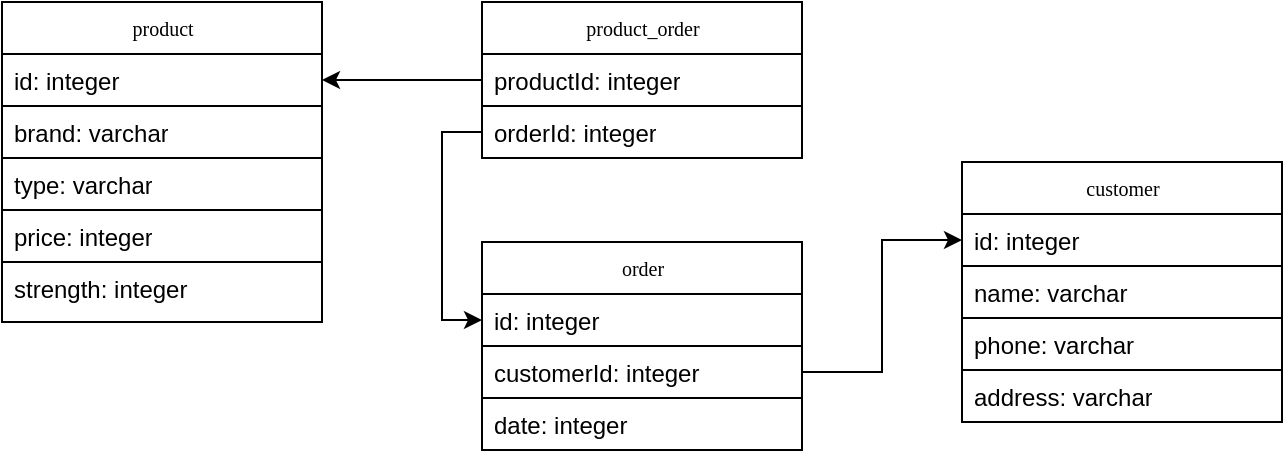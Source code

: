 <mxfile version="18.0.6" type="device"><diagram name="Page-1" id="c4acf3e9-155e-7222-9cf6-157b1a14988f"><mxGraphModel dx="1611" dy="567" grid="1" gridSize="10" guides="1" tooltips="1" connect="1" arrows="1" fold="1" page="1" pageScale="1" pageWidth="850" pageHeight="1100" background="none" math="0" shadow="0"><root><mxCell id="0"/><mxCell id="1" parent="0"/><mxCell id="17acba5748e5396b-20" value="product" style="swimlane;html=1;fontStyle=0;childLayout=stackLayout;horizontal=1;startSize=26;fillColor=default;horizontalStack=0;resizeParent=1;resizeLast=0;collapsible=1;marginBottom=0;swimlaneFillColor=#ffffff;rounded=0;shadow=0;comic=0;labelBackgroundColor=none;strokeWidth=1;fontFamily=Verdana;fontSize=10;align=center;" parent="1" vertex="1"><mxGeometry x="-760" y="120" width="160" height="160" as="geometry"/></mxCell><mxCell id="17acba5748e5396b-24" value="id: integer" style="text;html=1;strokeColor=default;fillColor=none;align=left;verticalAlign=top;spacingLeft=4;spacingRight=4;whiteSpace=wrap;overflow=hidden;rotatable=0;points=[[0,0.5],[1,0.5]];portConstraint=eastwest;" parent="17acba5748e5396b-20" vertex="1"><mxGeometry y="26" width="160" height="26" as="geometry"/></mxCell><mxCell id="17acba5748e5396b-26" value="brand: varchar" style="text;html=1;strokeColor=default;fillColor=none;align=left;verticalAlign=top;spacingLeft=4;spacingRight=4;whiteSpace=wrap;overflow=hidden;rotatable=0;points=[[0,0.5],[1,0.5]];portConstraint=eastwest;" parent="17acba5748e5396b-20" vertex="1"><mxGeometry y="52" width="160" height="26" as="geometry"/></mxCell><mxCell id="6i3LwVpt3Amo8xttEoV4-13" value="type: varchar" style="text;html=1;strokeColor=default;fillColor=none;align=left;verticalAlign=top;spacingLeft=4;spacingRight=4;whiteSpace=wrap;overflow=hidden;rotatable=0;points=[[0,0.5],[1,0.5]];portConstraint=eastwest;" parent="17acba5748e5396b-20" vertex="1"><mxGeometry y="78" width="160" height="26" as="geometry"/></mxCell><mxCell id="6i3LwVpt3Amo8xttEoV4-11" value="price: integer" style="text;html=1;strokeColor=default;fillColor=none;align=left;verticalAlign=top;spacingLeft=4;spacingRight=4;whiteSpace=wrap;overflow=hidden;rotatable=0;points=[[0,0.5],[1,0.5]];portConstraint=eastwest;" parent="17acba5748e5396b-20" vertex="1"><mxGeometry y="104" width="160" height="26" as="geometry"/></mxCell><mxCell id="6i3LwVpt3Amo8xttEoV4-12" value="strength: integer" style="text;html=1;strokeColor=default;fillColor=none;align=left;verticalAlign=top;spacingLeft=4;spacingRight=4;whiteSpace=wrap;overflow=hidden;rotatable=0;points=[[0,0.5],[1,0.5]];portConstraint=eastwest;" parent="17acba5748e5396b-20" vertex="1"><mxGeometry y="130" width="160" height="30" as="geometry"/></mxCell><mxCell id="6i3LwVpt3Amo8xttEoV4-15" value="customer" style="swimlane;html=1;fontStyle=0;childLayout=stackLayout;horizontal=1;startSize=26;fillColor=default;horizontalStack=0;resizeParent=1;resizeLast=0;collapsible=1;marginBottom=0;swimlaneFillColor=#ffffff;rounded=0;shadow=0;comic=0;labelBackgroundColor=none;strokeWidth=1;fontFamily=Verdana;fontSize=10;align=center;" parent="1" vertex="1"><mxGeometry x="-280" y="200" width="160" height="130" as="geometry"/></mxCell><mxCell id="6i3LwVpt3Amo8xttEoV4-16" value="id: integer" style="text;html=1;strokeColor=default;fillColor=none;align=left;verticalAlign=top;spacingLeft=4;spacingRight=4;whiteSpace=wrap;overflow=hidden;rotatable=0;points=[[0,0.5],[1,0.5]];portConstraint=eastwest;" parent="6i3LwVpt3Amo8xttEoV4-15" vertex="1"><mxGeometry y="26" width="160" height="26" as="geometry"/></mxCell><mxCell id="6i3LwVpt3Amo8xttEoV4-17" value="name: varchar" style="text;html=1;strokeColor=default;fillColor=none;align=left;verticalAlign=top;spacingLeft=4;spacingRight=4;whiteSpace=wrap;overflow=hidden;rotatable=0;points=[[0,0.5],[1,0.5]];portConstraint=eastwest;" parent="6i3LwVpt3Amo8xttEoV4-15" vertex="1"><mxGeometry y="52" width="160" height="26" as="geometry"/></mxCell><mxCell id="6i3LwVpt3Amo8xttEoV4-18" value="phone: varchar" style="text;html=1;strokeColor=default;fillColor=none;align=left;verticalAlign=top;spacingLeft=4;spacingRight=4;whiteSpace=wrap;overflow=hidden;rotatable=0;points=[[0,0.5],[1,0.5]];portConstraint=eastwest;" parent="6i3LwVpt3Amo8xttEoV4-15" vertex="1"><mxGeometry y="78" width="160" height="26" as="geometry"/></mxCell><mxCell id="6i3LwVpt3Amo8xttEoV4-20" value="address: varchar" style="text;html=1;strokeColor=default;fillColor=none;align=left;verticalAlign=top;spacingLeft=4;spacingRight=4;whiteSpace=wrap;overflow=hidden;rotatable=0;points=[[0,0.5],[1,0.5]];portConstraint=eastwest;" parent="6i3LwVpt3Amo8xttEoV4-15" vertex="1"><mxGeometry y="104" width="160" height="26" as="geometry"/></mxCell><mxCell id="6i3LwVpt3Amo8xttEoV4-22" value="order" style="swimlane;html=1;fontStyle=0;childLayout=stackLayout;horizontal=1;startSize=26;fillColor=default;horizontalStack=0;resizeParent=1;resizeLast=0;collapsible=1;marginBottom=0;swimlaneFillColor=#ffffff;rounded=0;shadow=0;comic=0;labelBackgroundColor=none;strokeWidth=1;fontFamily=Verdana;fontSize=10;align=center;" parent="1" vertex="1"><mxGeometry x="-520" y="240" width="160" height="104" as="geometry"/></mxCell><mxCell id="6i3LwVpt3Amo8xttEoV4-23" value="id: integer" style="text;html=1;strokeColor=default;fillColor=none;align=left;verticalAlign=top;spacingLeft=4;spacingRight=4;whiteSpace=wrap;overflow=hidden;rotatable=0;points=[[0,0.5],[1,0.5]];portConstraint=eastwest;" parent="6i3LwVpt3Amo8xttEoV4-22" vertex="1"><mxGeometry y="26" width="160" height="26" as="geometry"/></mxCell><mxCell id="6i3LwVpt3Amo8xttEoV4-45" value="customerId: integer" style="text;html=1;strokeColor=default;fillColor=none;align=left;verticalAlign=top;spacingLeft=4;spacingRight=4;whiteSpace=wrap;overflow=hidden;rotatable=0;points=[[0,0.5],[1,0.5]];portConstraint=eastwest;" parent="6i3LwVpt3Amo8xttEoV4-22" vertex="1"><mxGeometry y="52" width="160" height="26" as="geometry"/></mxCell><mxCell id="6i3LwVpt3Amo8xttEoV4-46" value="date: integer" style="text;html=1;strokeColor=default;fillColor=none;align=left;verticalAlign=top;spacingLeft=4;spacingRight=4;whiteSpace=wrap;overflow=hidden;rotatable=0;points=[[0,0.5],[1,0.5]];portConstraint=eastwest;" parent="6i3LwVpt3Amo8xttEoV4-22" vertex="1"><mxGeometry y="78" width="160" height="26" as="geometry"/></mxCell><mxCell id="6i3LwVpt3Amo8xttEoV4-34" value="product_order" style="swimlane;html=1;fontStyle=0;childLayout=stackLayout;horizontal=1;startSize=26;fillColor=default;horizontalStack=0;resizeParent=1;resizeLast=0;collapsible=1;marginBottom=0;swimlaneFillColor=#ffffff;rounded=0;shadow=0;comic=0;labelBackgroundColor=none;strokeWidth=1;fontFamily=Verdana;fontSize=10;align=center;" parent="1" vertex="1"><mxGeometry x="-520" y="120" width="160" height="78" as="geometry"/></mxCell><mxCell id="6i3LwVpt3Amo8xttEoV4-35" value="productId: integer" style="text;html=1;strokeColor=default;fillColor=none;align=left;verticalAlign=top;spacingLeft=4;spacingRight=4;whiteSpace=wrap;overflow=hidden;rotatable=0;points=[[0,0.5],[1,0.5]];portConstraint=eastwest;" parent="6i3LwVpt3Amo8xttEoV4-34" vertex="1"><mxGeometry y="26" width="160" height="26" as="geometry"/></mxCell><mxCell id="6i3LwVpt3Amo8xttEoV4-36" value="orderId: integer" style="text;html=1;strokeColor=none;fillColor=none;align=left;verticalAlign=top;spacingLeft=4;spacingRight=4;whiteSpace=wrap;overflow=hidden;rotatable=0;points=[[0,0.5],[1,0.5]];portConstraint=eastwest;" parent="6i3LwVpt3Amo8xttEoV4-34" vertex="1"><mxGeometry y="52" width="160" height="26" as="geometry"/></mxCell><mxCell id="6i3LwVpt3Amo8xttEoV4-40" style="edgeStyle=orthogonalEdgeStyle;rounded=0;orthogonalLoop=1;jettySize=auto;html=1;exitX=0;exitY=0.5;exitDx=0;exitDy=0;entryX=1;entryY=0.5;entryDx=0;entryDy=0;fontFamily=Verdana;fontSize=10;fontColor=default;startSize=26;" parent="1" source="6i3LwVpt3Amo8xttEoV4-35" target="17acba5748e5396b-24" edge="1"><mxGeometry relative="1" as="geometry"/></mxCell><mxCell id="6i3LwVpt3Amo8xttEoV4-41" style="edgeStyle=orthogonalEdgeStyle;rounded=0;orthogonalLoop=1;jettySize=auto;html=1;exitX=0;exitY=0.5;exitDx=0;exitDy=0;entryX=0;entryY=0.5;entryDx=0;entryDy=0;fontFamily=Verdana;fontSize=10;fontColor=default;startSize=26;" parent="1" source="6i3LwVpt3Amo8xttEoV4-36" target="6i3LwVpt3Amo8xttEoV4-23" edge="1"><mxGeometry relative="1" as="geometry"/></mxCell><mxCell id="6i3LwVpt3Amo8xttEoV4-47" style="edgeStyle=orthogonalEdgeStyle;rounded=0;orthogonalLoop=1;jettySize=auto;html=1;exitX=1;exitY=0.5;exitDx=0;exitDy=0;entryX=0;entryY=0.5;entryDx=0;entryDy=0;fontFamily=Verdana;fontSize=10;fontColor=default;startSize=26;" parent="1" source="6i3LwVpt3Amo8xttEoV4-45" target="6i3LwVpt3Amo8xttEoV4-16" edge="1"><mxGeometry relative="1" as="geometry"/></mxCell></root></mxGraphModel></diagram></mxfile>